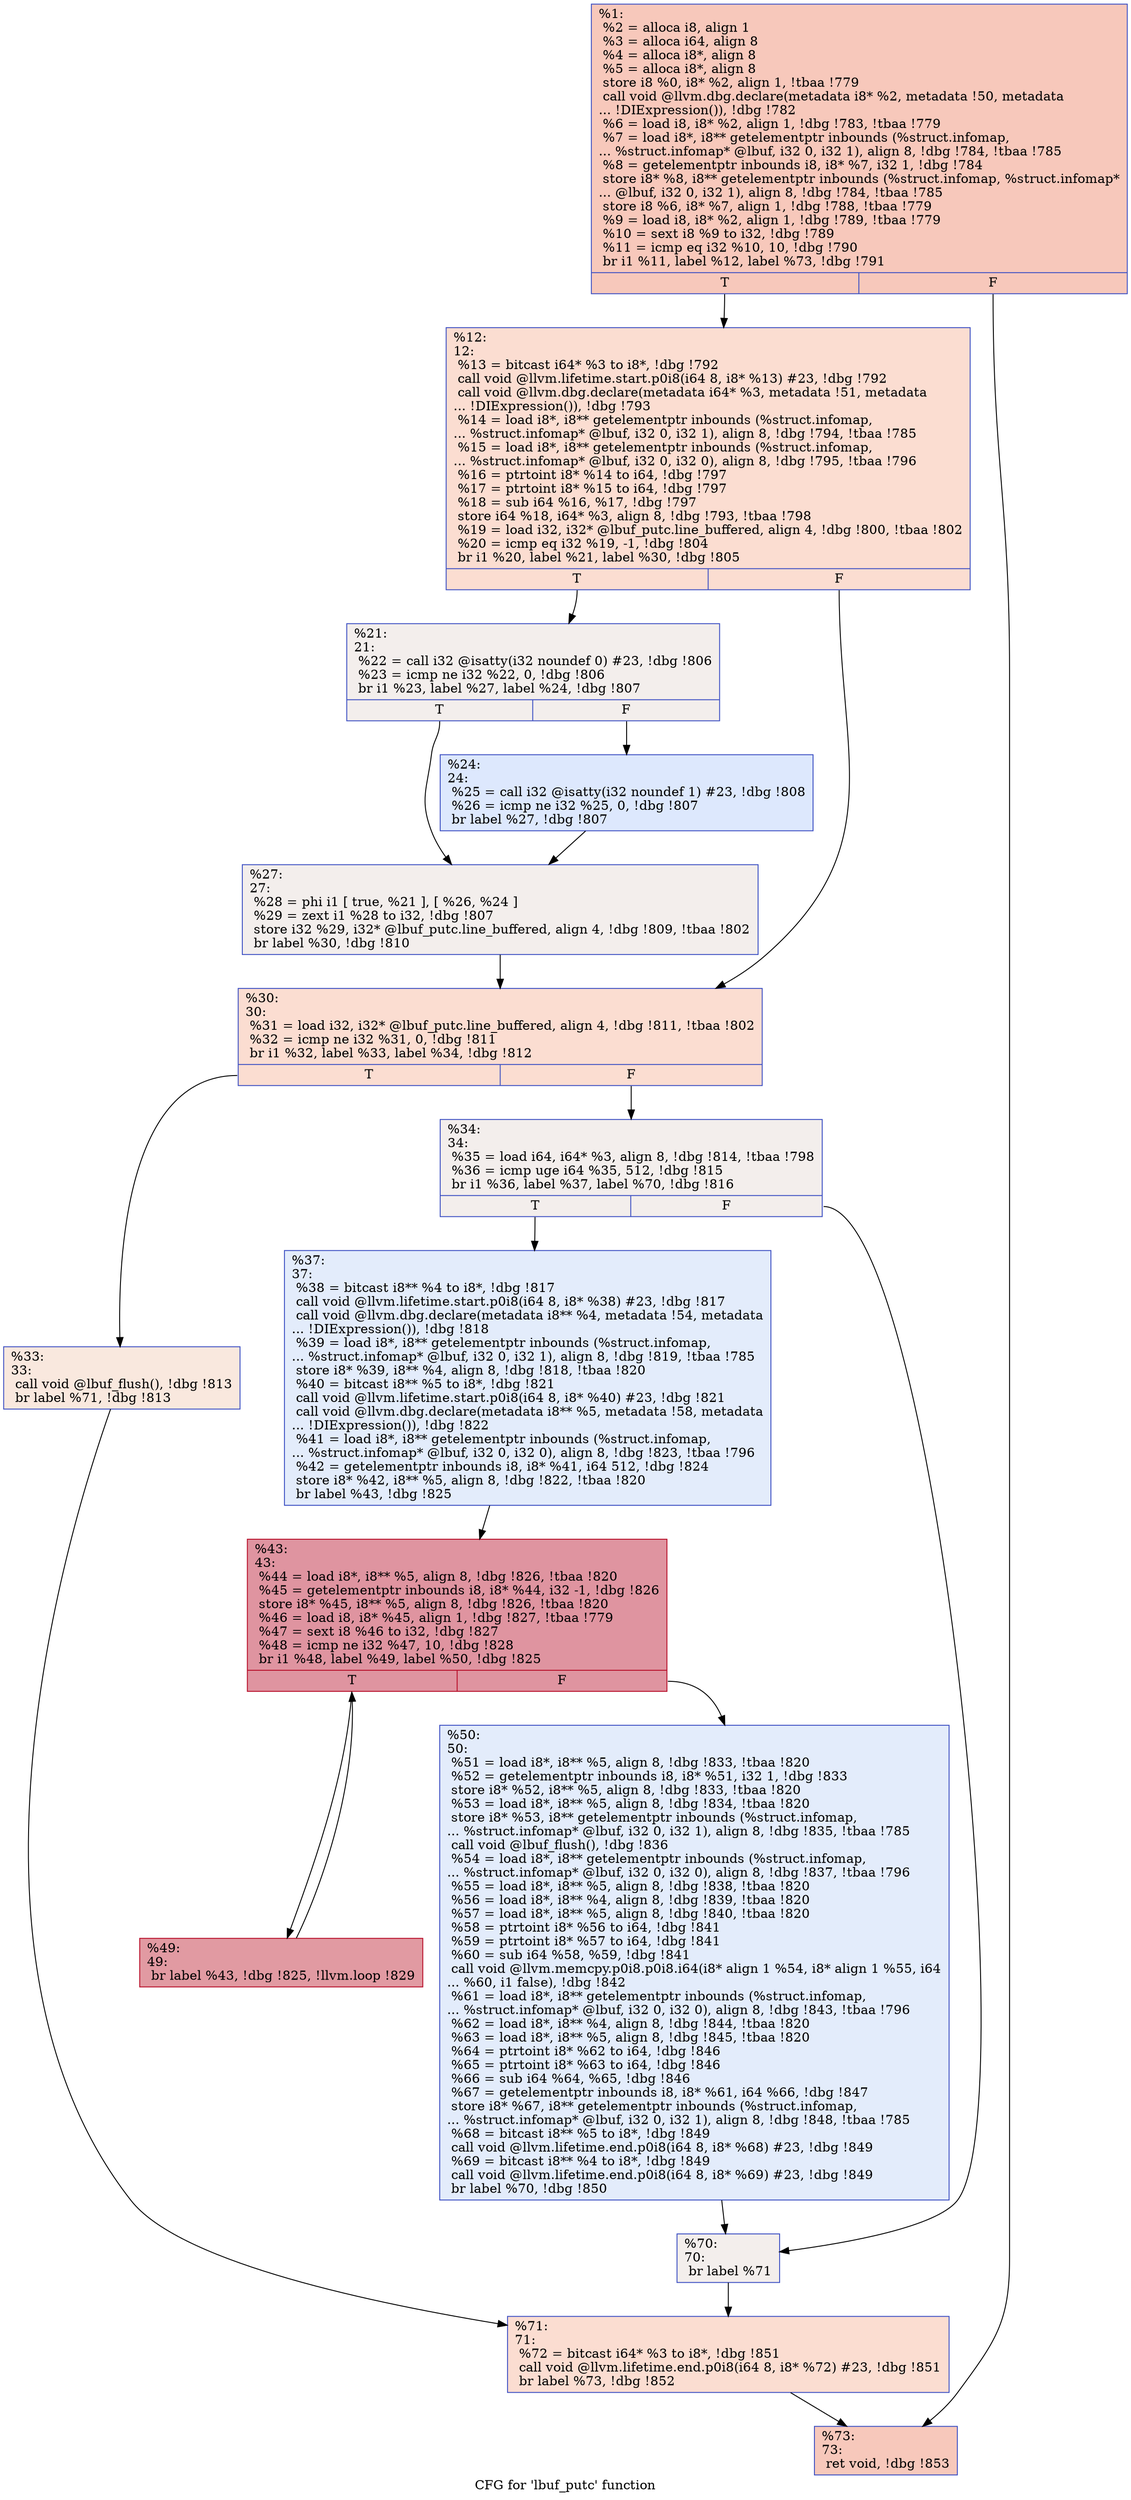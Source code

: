 digraph "CFG for 'lbuf_putc' function" {
	label="CFG for 'lbuf_putc' function";

	Node0x199b100 [shape=record,color="#3d50c3ff", style=filled, fillcolor="#ed836670",label="{%1:\l  %2 = alloca i8, align 1\l  %3 = alloca i64, align 8\l  %4 = alloca i8*, align 8\l  %5 = alloca i8*, align 8\l  store i8 %0, i8* %2, align 1, !tbaa !779\l  call void @llvm.dbg.declare(metadata i8* %2, metadata !50, metadata\l... !DIExpression()), !dbg !782\l  %6 = load i8, i8* %2, align 1, !dbg !783, !tbaa !779\l  %7 = load i8*, i8** getelementptr inbounds (%struct.infomap,\l... %struct.infomap* @lbuf, i32 0, i32 1), align 8, !dbg !784, !tbaa !785\l  %8 = getelementptr inbounds i8, i8* %7, i32 1, !dbg !784\l  store i8* %8, i8** getelementptr inbounds (%struct.infomap, %struct.infomap*\l... @lbuf, i32 0, i32 1), align 8, !dbg !784, !tbaa !785\l  store i8 %6, i8* %7, align 1, !dbg !788, !tbaa !779\l  %9 = load i8, i8* %2, align 1, !dbg !789, !tbaa !779\l  %10 = sext i8 %9 to i32, !dbg !789\l  %11 = icmp eq i32 %10, 10, !dbg !790\l  br i1 %11, label %12, label %73, !dbg !791\l|{<s0>T|<s1>F}}"];
	Node0x199b100:s0 -> Node0x199b1d0;
	Node0x199b100:s1 -> Node0x199b5e0;
	Node0x199b1d0 [shape=record,color="#3d50c3ff", style=filled, fillcolor="#f7b39670",label="{%12:\l12:                                               \l  %13 = bitcast i64* %3 to i8*, !dbg !792\l  call void @llvm.lifetime.start.p0i8(i64 8, i8* %13) #23, !dbg !792\l  call void @llvm.dbg.declare(metadata i64* %3, metadata !51, metadata\l... !DIExpression()), !dbg !793\l  %14 = load i8*, i8** getelementptr inbounds (%struct.infomap,\l... %struct.infomap* @lbuf, i32 0, i32 1), align 8, !dbg !794, !tbaa !785\l  %15 = load i8*, i8** getelementptr inbounds (%struct.infomap,\l... %struct.infomap* @lbuf, i32 0, i32 0), align 8, !dbg !795, !tbaa !796\l  %16 = ptrtoint i8* %14 to i64, !dbg !797\l  %17 = ptrtoint i8* %15 to i64, !dbg !797\l  %18 = sub i64 %16, %17, !dbg !797\l  store i64 %18, i64* %3, align 8, !dbg !793, !tbaa !798\l  %19 = load i32, i32* @lbuf_putc.line_buffered, align 4, !dbg !800, !tbaa !802\l  %20 = icmp eq i32 %19, -1, !dbg !804\l  br i1 %20, label %21, label %30, !dbg !805\l|{<s0>T|<s1>F}}"];
	Node0x199b1d0:s0 -> Node0x199b220;
	Node0x199b1d0:s1 -> Node0x199b310;
	Node0x199b220 [shape=record,color="#3d50c3ff", style=filled, fillcolor="#e3d9d370",label="{%21:\l21:                                               \l  %22 = call i32 @isatty(i32 noundef 0) #23, !dbg !806\l  %23 = icmp ne i32 %22, 0, !dbg !806\l  br i1 %23, label %27, label %24, !dbg !807\l|{<s0>T|<s1>F}}"];
	Node0x199b220:s0 -> Node0x199b2c0;
	Node0x199b220:s1 -> Node0x199b270;
	Node0x199b270 [shape=record,color="#3d50c3ff", style=filled, fillcolor="#b2ccfb70",label="{%24:\l24:                                               \l  %25 = call i32 @isatty(i32 noundef 1) #23, !dbg !808\l  %26 = icmp ne i32 %25, 0, !dbg !807\l  br label %27, !dbg !807\l}"];
	Node0x199b270 -> Node0x199b2c0;
	Node0x199b2c0 [shape=record,color="#3d50c3ff", style=filled, fillcolor="#e3d9d370",label="{%27:\l27:                                               \l  %28 = phi i1 [ true, %21 ], [ %26, %24 ]\l  %29 = zext i1 %28 to i32, !dbg !807\l  store i32 %29, i32* @lbuf_putc.line_buffered, align 4, !dbg !809, !tbaa !802\l  br label %30, !dbg !810\l}"];
	Node0x199b2c0 -> Node0x199b310;
	Node0x199b310 [shape=record,color="#3d50c3ff", style=filled, fillcolor="#f7b39670",label="{%30:\l30:                                               \l  %31 = load i32, i32* @lbuf_putc.line_buffered, align 4, !dbg !811, !tbaa !802\l  %32 = icmp ne i32 %31, 0, !dbg !811\l  br i1 %32, label %33, label %34, !dbg !812\l|{<s0>T|<s1>F}}"];
	Node0x199b310:s0 -> Node0x199b360;
	Node0x199b310:s1 -> Node0x199b3b0;
	Node0x199b360 [shape=record,color="#3d50c3ff", style=filled, fillcolor="#f2cab570",label="{%33:\l33:                                               \l  call void @lbuf_flush(), !dbg !813\l  br label %71, !dbg !813\l}"];
	Node0x199b360 -> Node0x199b590;
	Node0x199b3b0 [shape=record,color="#3d50c3ff", style=filled, fillcolor="#e3d9d370",label="{%34:\l34:                                               \l  %35 = load i64, i64* %3, align 8, !dbg !814, !tbaa !798\l  %36 = icmp uge i64 %35, 512, !dbg !815\l  br i1 %36, label %37, label %70, !dbg !816\l|{<s0>T|<s1>F}}"];
	Node0x199b3b0:s0 -> Node0x199b400;
	Node0x199b3b0:s1 -> Node0x199b540;
	Node0x199b400 [shape=record,color="#3d50c3ff", style=filled, fillcolor="#bfd3f670",label="{%37:\l37:                                               \l  %38 = bitcast i8** %4 to i8*, !dbg !817\l  call void @llvm.lifetime.start.p0i8(i64 8, i8* %38) #23, !dbg !817\l  call void @llvm.dbg.declare(metadata i8** %4, metadata !54, metadata\l... !DIExpression()), !dbg !818\l  %39 = load i8*, i8** getelementptr inbounds (%struct.infomap,\l... %struct.infomap* @lbuf, i32 0, i32 1), align 8, !dbg !819, !tbaa !785\l  store i8* %39, i8** %4, align 8, !dbg !818, !tbaa !820\l  %40 = bitcast i8** %5 to i8*, !dbg !821\l  call void @llvm.lifetime.start.p0i8(i64 8, i8* %40) #23, !dbg !821\l  call void @llvm.dbg.declare(metadata i8** %5, metadata !58, metadata\l... !DIExpression()), !dbg !822\l  %41 = load i8*, i8** getelementptr inbounds (%struct.infomap,\l... %struct.infomap* @lbuf, i32 0, i32 0), align 8, !dbg !823, !tbaa !796\l  %42 = getelementptr inbounds i8, i8* %41, i64 512, !dbg !824\l  store i8* %42, i8** %5, align 8, !dbg !822, !tbaa !820\l  br label %43, !dbg !825\l}"];
	Node0x199b400 -> Node0x199b450;
	Node0x199b450 [shape=record,color="#b70d28ff", style=filled, fillcolor="#b70d2870",label="{%43:\l43:                                               \l  %44 = load i8*, i8** %5, align 8, !dbg !826, !tbaa !820\l  %45 = getelementptr inbounds i8, i8* %44, i32 -1, !dbg !826\l  store i8* %45, i8** %5, align 8, !dbg !826, !tbaa !820\l  %46 = load i8, i8* %45, align 1, !dbg !827, !tbaa !779\l  %47 = sext i8 %46 to i32, !dbg !827\l  %48 = icmp ne i32 %47, 10, !dbg !828\l  br i1 %48, label %49, label %50, !dbg !825\l|{<s0>T|<s1>F}}"];
	Node0x199b450:s0 -> Node0x199b4a0;
	Node0x199b450:s1 -> Node0x199b4f0;
	Node0x199b4a0 [shape=record,color="#b70d28ff", style=filled, fillcolor="#bb1b2c70",label="{%49:\l49:                                               \l  br label %43, !dbg !825, !llvm.loop !829\l}"];
	Node0x199b4a0 -> Node0x199b450;
	Node0x199b4f0 [shape=record,color="#3d50c3ff", style=filled, fillcolor="#bfd3f670",label="{%50:\l50:                                               \l  %51 = load i8*, i8** %5, align 8, !dbg !833, !tbaa !820\l  %52 = getelementptr inbounds i8, i8* %51, i32 1, !dbg !833\l  store i8* %52, i8** %5, align 8, !dbg !833, !tbaa !820\l  %53 = load i8*, i8** %5, align 8, !dbg !834, !tbaa !820\l  store i8* %53, i8** getelementptr inbounds (%struct.infomap,\l... %struct.infomap* @lbuf, i32 0, i32 1), align 8, !dbg !835, !tbaa !785\l  call void @lbuf_flush(), !dbg !836\l  %54 = load i8*, i8** getelementptr inbounds (%struct.infomap,\l... %struct.infomap* @lbuf, i32 0, i32 0), align 8, !dbg !837, !tbaa !796\l  %55 = load i8*, i8** %5, align 8, !dbg !838, !tbaa !820\l  %56 = load i8*, i8** %4, align 8, !dbg !839, !tbaa !820\l  %57 = load i8*, i8** %5, align 8, !dbg !840, !tbaa !820\l  %58 = ptrtoint i8* %56 to i64, !dbg !841\l  %59 = ptrtoint i8* %57 to i64, !dbg !841\l  %60 = sub i64 %58, %59, !dbg !841\l  call void @llvm.memcpy.p0i8.p0i8.i64(i8* align 1 %54, i8* align 1 %55, i64\l... %60, i1 false), !dbg !842\l  %61 = load i8*, i8** getelementptr inbounds (%struct.infomap,\l... %struct.infomap* @lbuf, i32 0, i32 0), align 8, !dbg !843, !tbaa !796\l  %62 = load i8*, i8** %4, align 8, !dbg !844, !tbaa !820\l  %63 = load i8*, i8** %5, align 8, !dbg !845, !tbaa !820\l  %64 = ptrtoint i8* %62 to i64, !dbg !846\l  %65 = ptrtoint i8* %63 to i64, !dbg !846\l  %66 = sub i64 %64, %65, !dbg !846\l  %67 = getelementptr inbounds i8, i8* %61, i64 %66, !dbg !847\l  store i8* %67, i8** getelementptr inbounds (%struct.infomap,\l... %struct.infomap* @lbuf, i32 0, i32 1), align 8, !dbg !848, !tbaa !785\l  %68 = bitcast i8** %5 to i8*, !dbg !849\l  call void @llvm.lifetime.end.p0i8(i64 8, i8* %68) #23, !dbg !849\l  %69 = bitcast i8** %4 to i8*, !dbg !849\l  call void @llvm.lifetime.end.p0i8(i64 8, i8* %69) #23, !dbg !849\l  br label %70, !dbg !850\l}"];
	Node0x199b4f0 -> Node0x199b540;
	Node0x199b540 [shape=record,color="#3d50c3ff", style=filled, fillcolor="#e3d9d370",label="{%70:\l70:                                               \l  br label %71\l}"];
	Node0x199b540 -> Node0x199b590;
	Node0x199b590 [shape=record,color="#3d50c3ff", style=filled, fillcolor="#f7b39670",label="{%71:\l71:                                               \l  %72 = bitcast i64* %3 to i8*, !dbg !851\l  call void @llvm.lifetime.end.p0i8(i64 8, i8* %72) #23, !dbg !851\l  br label %73, !dbg !852\l}"];
	Node0x199b590 -> Node0x199b5e0;
	Node0x199b5e0 [shape=record,color="#3d50c3ff", style=filled, fillcolor="#ed836670",label="{%73:\l73:                                               \l  ret void, !dbg !853\l}"];
}
